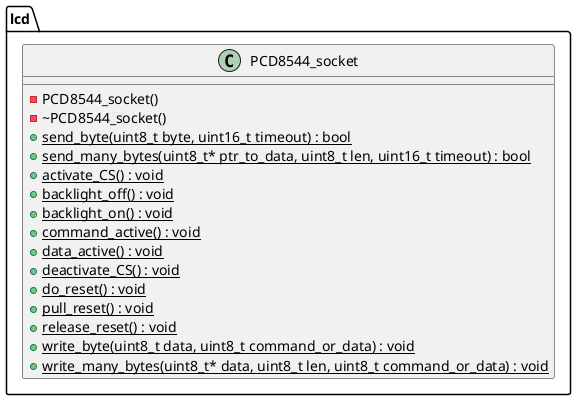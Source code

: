 @startuml





/' Objects '/

namespace lcd {
	class PCD8544_socket {
		-PCD8544_socket()
		-~PCD8544_socket()
		+{static} send_byte(uint8_t byte, uint16_t timeout) : bool
		+{static} send_many_bytes(uint8_t* ptr_to_data, uint8_t len, uint16_t timeout) : bool
		+{static} activate_CS() : void
		+{static} backlight_off() : void
		+{static} backlight_on() : void
		+{static} command_active() : void
		+{static} data_active() : void
		+{static} deactivate_CS() : void
		+{static} do_reset() : void
		+{static} pull_reset() : void
		+{static} release_reset() : void
		+{static} write_byte(uint8_t data, uint8_t command_or_data) : void
		+{static} write_many_bytes(uint8_t* data, uint8_t len, uint8_t command_or_data) : void
	}
}





/' Inheritance relationships '/




/' Aggregation relationships '/





/' Dependency relationships '/





/' Nested objects '/



@enduml
